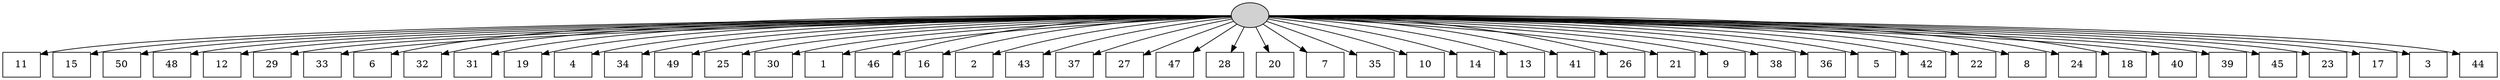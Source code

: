 digraph G {
0[style=filled, fillcolor=grey82, label=""];
1[shape=box,style=filled, fillcolor=white,label="11\n"];
2[shape=box,style=filled, fillcolor=white,label="15\n"];
3[shape=box,style=filled, fillcolor=white,label="50\n"];
4[shape=box,style=filled, fillcolor=white,label="48\n"];
5[shape=box,style=filled, fillcolor=white,label="12\n"];
6[shape=box,style=filled, fillcolor=white,label="29\n"];
7[shape=box,style=filled, fillcolor=white,label="33\n"];
8[shape=box,style=filled, fillcolor=white,label="6\n"];
9[shape=box,style=filled, fillcolor=white,label="32\n"];
10[shape=box,style=filled, fillcolor=white,label="31\n"];
11[shape=box,style=filled, fillcolor=white,label="19\n"];
12[shape=box,style=filled, fillcolor=white,label="4\n"];
13[shape=box,style=filled, fillcolor=white,label="34\n"];
14[shape=box,style=filled, fillcolor=white,label="49\n"];
15[shape=box,style=filled, fillcolor=white,label="25\n"];
16[shape=box,style=filled, fillcolor=white,label="30\n"];
17[shape=box,style=filled, fillcolor=white,label="1\n"];
18[shape=box,style=filled, fillcolor=white,label="46\n"];
19[shape=box,style=filled, fillcolor=white,label="16\n"];
20[shape=box,style=filled, fillcolor=white,label="2\n"];
21[shape=box,style=filled, fillcolor=white,label="43\n"];
22[shape=box,style=filled, fillcolor=white,label="37\n"];
23[shape=box,style=filled, fillcolor=white,label="27\n"];
24[shape=box,style=filled, fillcolor=white,label="47\n"];
25[shape=box,style=filled, fillcolor=white,label="28\n"];
26[shape=box,style=filled, fillcolor=white,label="20\n"];
27[shape=box,style=filled, fillcolor=white,label="7\n"];
28[shape=box,style=filled, fillcolor=white,label="35\n"];
29[shape=box,style=filled, fillcolor=white,label="10\n"];
30[shape=box,style=filled, fillcolor=white,label="14\n"];
31[shape=box,style=filled, fillcolor=white,label="13\n"];
32[shape=box,style=filled, fillcolor=white,label="41\n"];
33[shape=box,style=filled, fillcolor=white,label="26\n"];
34[shape=box,style=filled, fillcolor=white,label="21\n"];
35[shape=box,style=filled, fillcolor=white,label="9\n"];
36[shape=box,style=filled, fillcolor=white,label="38\n"];
37[shape=box,style=filled, fillcolor=white,label="36\n"];
38[shape=box,style=filled, fillcolor=white,label="5\n"];
39[shape=box,style=filled, fillcolor=white,label="42\n"];
40[shape=box,style=filled, fillcolor=white,label="22\n"];
41[shape=box,style=filled, fillcolor=white,label="8\n"];
42[shape=box,style=filled, fillcolor=white,label="24\n"];
43[shape=box,style=filled, fillcolor=white,label="18\n"];
44[shape=box,style=filled, fillcolor=white,label="40\n"];
45[shape=box,style=filled, fillcolor=white,label="39\n"];
46[shape=box,style=filled, fillcolor=white,label="45\n"];
47[shape=box,style=filled, fillcolor=white,label="23\n"];
48[shape=box,style=filled, fillcolor=white,label="17\n"];
49[shape=box,style=filled, fillcolor=white,label="3\n"];
50[shape=box,style=filled, fillcolor=white,label="44\n"];
0->1 ;
0->2 ;
0->3 ;
0->4 ;
0->5 ;
0->6 ;
0->7 ;
0->8 ;
0->9 ;
0->10 ;
0->11 ;
0->12 ;
0->13 ;
0->14 ;
0->15 ;
0->16 ;
0->17 ;
0->18 ;
0->19 ;
0->20 ;
0->21 ;
0->22 ;
0->23 ;
0->24 ;
0->25 ;
0->26 ;
0->27 ;
0->28 ;
0->29 ;
0->30 ;
0->31 ;
0->32 ;
0->33 ;
0->34 ;
0->35 ;
0->36 ;
0->37 ;
0->38 ;
0->39 ;
0->40 ;
0->41 ;
0->42 ;
0->43 ;
0->44 ;
0->45 ;
0->46 ;
0->47 ;
0->48 ;
0->49 ;
0->50 ;
}
